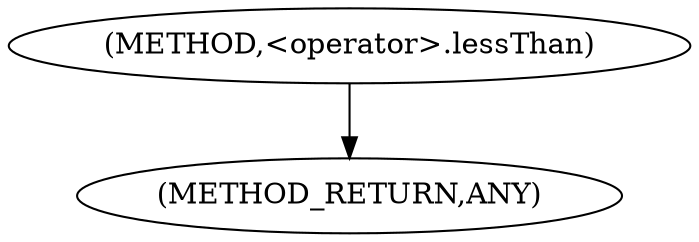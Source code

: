 digraph "&lt;operator&gt;.lessThan" {  
"111669149722" [label = <(METHOD,&lt;operator&gt;.lessThan)> ]
"128849018906" [label = <(METHOD_RETURN,ANY)> ]
  "111669149722" -> "128849018906" 
}
